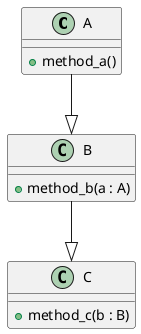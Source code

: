 ```plantuml
@startuml
class A {
    +method_a()
}

class B {
    +method_b(a : A)
}

class C {
    +method_c(b : B)
}

A --|> B
B --|> C
@enduml
```